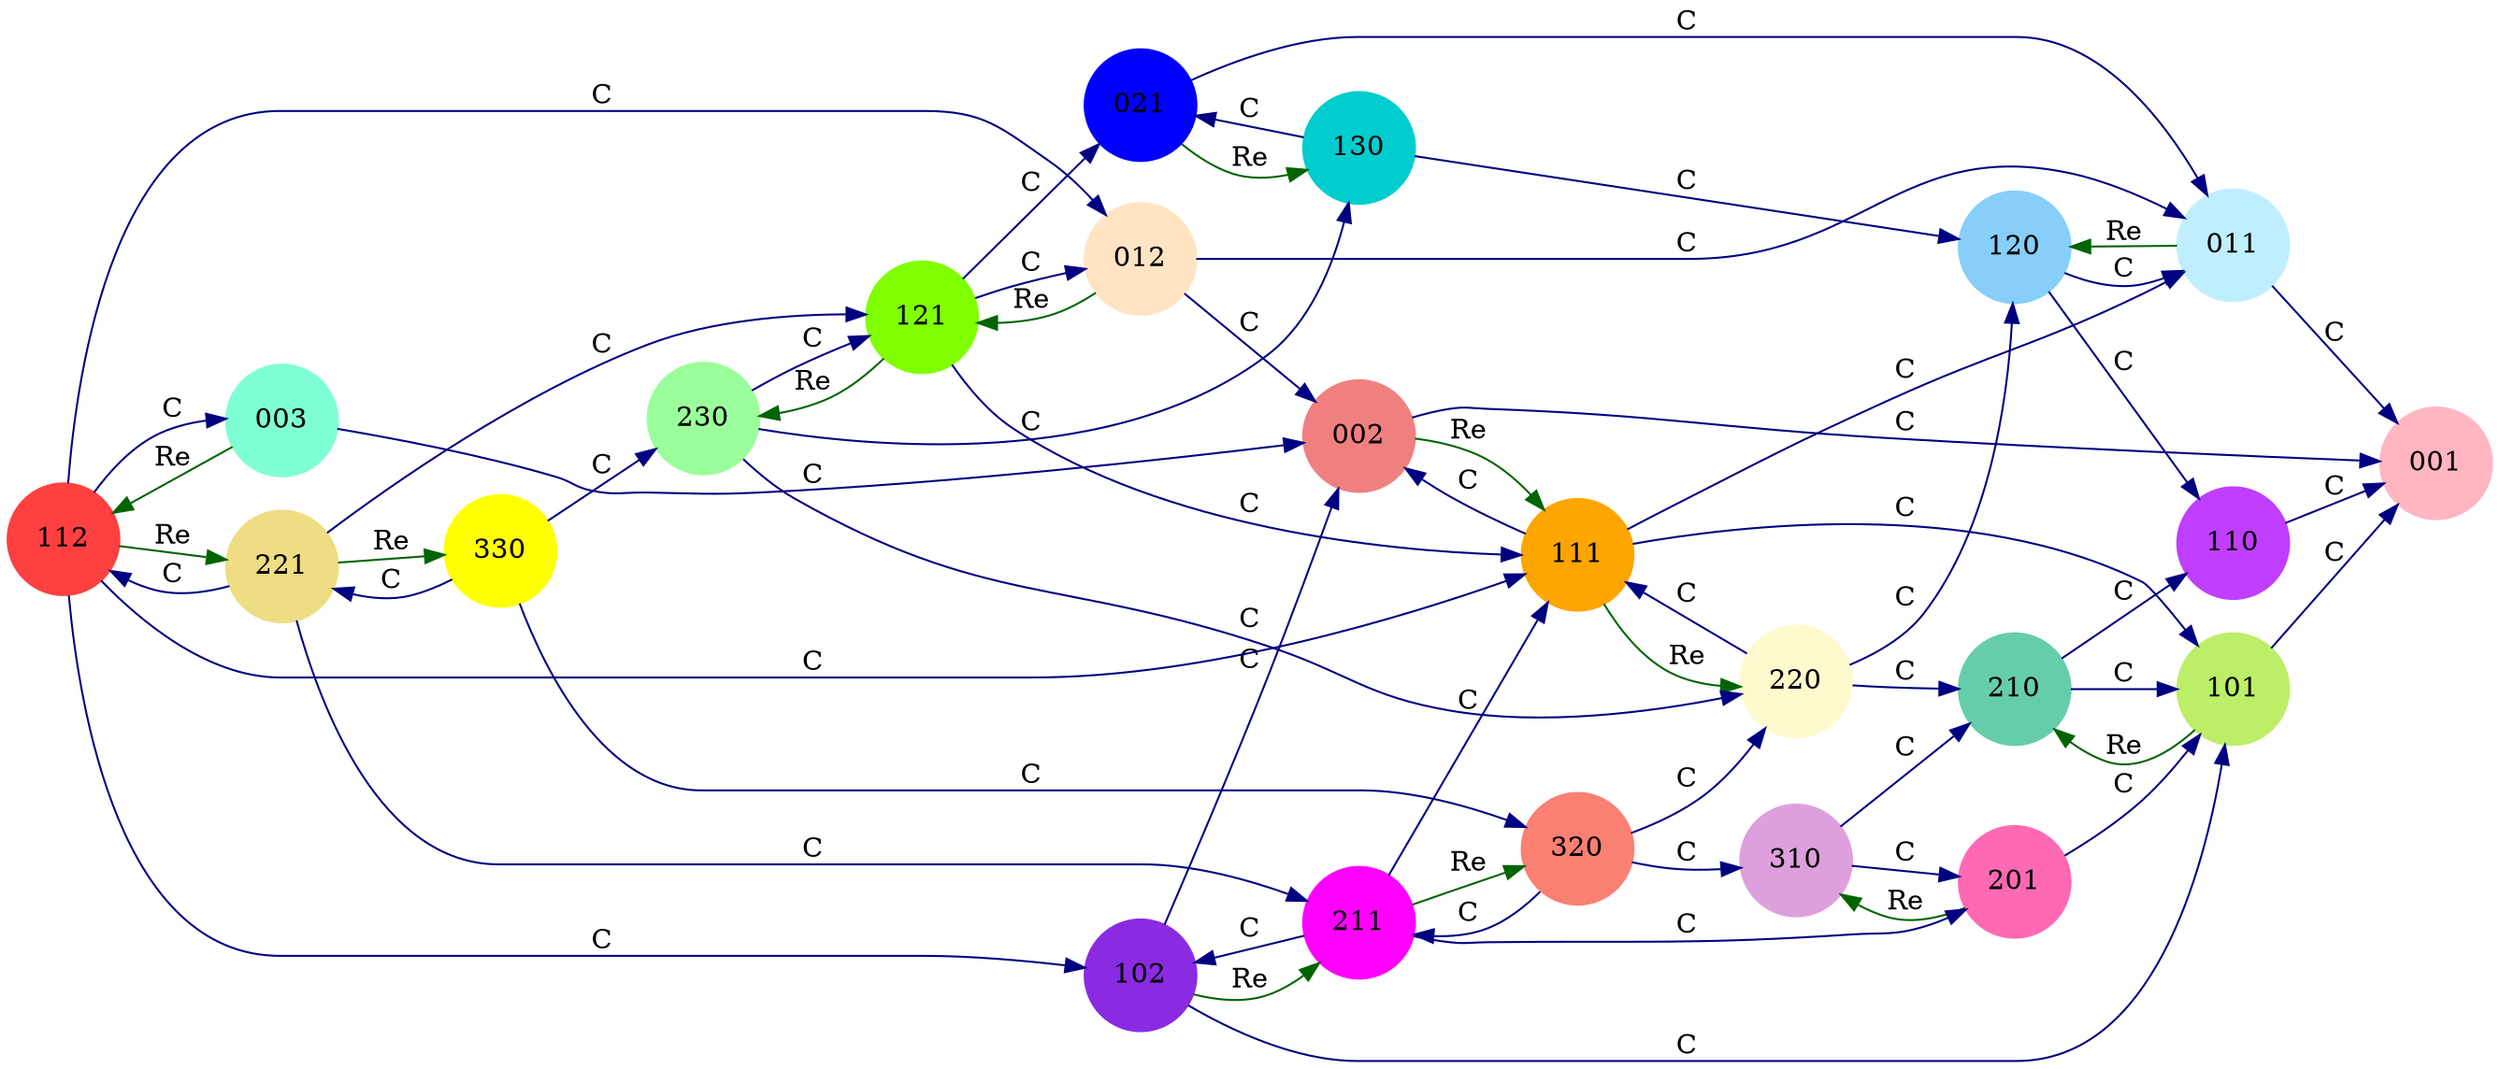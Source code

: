 digraph markov_chain {
	rankdir = LR
	001[shape = circle, style = filled, color = lightpink];
	002[shape = circle, style = filled, color = lightcoral];
	003[shape = circle, style = filled, color = aquamarine];
	011[shape = circle, style = filled, color = lightblue1];
	012[shape = circle, style = filled, color = bisque];
	021[shape = circle, style = filled, color = blue];
	101[shape = circle, style = filled, color = darkolivegreen2];
	102[shape = circle, style = filled, color = blueviolet];
	110[shape = circle, style = filled, color = darkorchid1];
	111[shape = circle, style = filled, color = orange];
	112[shape = circle, style = filled, color = brown1];
	120[shape = circle, style = filled, color = lightskyblue];
	121[shape = circle, style = filled, color = chartreuse];
	130[shape = circle, style = filled, color = cyan3];
	201[shape = circle, style = filled, color = hotpink];
	210[shape = circle, style = filled, color = mediumaquamarine];
	211[shape = circle, style = filled, color = magenta];
	220[shape = circle, style = filled, color = lemonchiffon];
	221[shape = circle, style = filled, color = lightgoldenrod];
	230[shape = circle, style = filled, color = palegreen1];
	310[shape = circle, style = filled, color = plum];
	320[shape = circle, style = filled, color = salmon];
	330[shape = circle, style = filled, color = yellow];
	002 -> 001 [ label = C, color = navy  ];
	002 -> 111 [ label = Re, color = darkgreen  ];
	003 -> 002 [ label = C, color = navy  ];
	003 -> 112 [ label = Re, color = darkgreen  ];
	011 -> 001 [ label = C, color = navy  ];
	011 -> 120 [ label = Re, color = darkgreen  ];
	012 -> 002 [ label = C, color = navy  ];
	012 -> 011 [ label = C, color = navy  ];
	012 -> 121 [ label = Re, color = darkgreen  ];
	021 -> 011 [ label = C, color = navy  ];
	021 -> 130 [ label = Re, color = darkgreen  ];
	101 -> 001 [ label = C, color = navy  ];
	101 -> 210 [ label = Re, color = darkgreen  ];
	102 -> 002 [ label = C, color = navy  ];
	102 -> 101 [ label = C, color = navy  ];
	102 -> 211 [ label = Re, color = darkgreen  ];
	110 -> 001 [ label = C, color = navy  ];
	111 -> 002 [ label = C, color = navy  ];
	111 -> 011 [ label = C, color = navy  ];
	111 -> 101 [ label = C, color = navy  ];
	111 -> 220 [ label = Re, color = darkgreen  ];
	112 -> 003 [ label = C, color = navy  ];
	112 -> 012 [ label = C, color = navy  ];
	112 -> 102 [ label = C, color = navy  ];
	112 -> 111 [ label = C, color = navy  ];
	112 -> 221 [ label = Re, color = darkgreen  ];
	120 -> 011 [ label = C, color = navy  ];
	120 -> 110 [ label = C, color = navy  ];
	121 -> 012 [ label = C, color = navy  ];
	121 -> 021 [ label = C, color = navy  ];
	121 -> 111 [ label = C, color = navy  ];
	121 -> 230 [ label = Re, color = darkgreen  ];
	130 -> 021 [ label = C, color = navy  ];
	130 -> 120 [ label = C, color = navy  ];
	201 -> 101 [ label = C, color = navy  ];
	201 -> 310 [ label = Re, color = darkgreen  ];
	210 -> 101 [ label = C, color = navy  ];
	210 -> 110 [ label = C, color = navy  ];
	211 -> 102 [ label = C, color = navy  ];
	211 -> 111 [ label = C, color = navy  ];
	211 -> 201 [ label = C, color = navy  ];
	211 -> 320 [ label = Re, color = darkgreen  ];
	220 -> 111 [ label = C, color = navy  ];
	220 -> 120 [ label = C, color = navy  ];
	220 -> 210 [ label = C, color = navy  ];
	221 -> 112 [ label = C, color = navy  ];
	221 -> 121 [ label = C, color = navy  ];
	221 -> 211 [ label = C, color = navy  ];
	221 -> 330 [ label = Re, color = darkgreen  ];
	230 -> 121 [ label = C, color = navy  ];
	230 -> 130 [ label = C, color = navy  ];
	230 -> 220 [ label = C, color = navy  ];
	310 -> 201 [ label = C, color = navy  ];
	310 -> 210 [ label = C, color = navy  ];
	320 -> 211 [ label = C, color = navy  ];
	320 -> 220 [ label = C, color = navy  ];
	320 -> 310 [ label = C, color = navy  ];
	330 -> 221 [ label = C, color = navy  ];
	330 -> 230 [ label = C, color = navy  ];
	330 -> 320 [ label = C, color = navy  ];
}